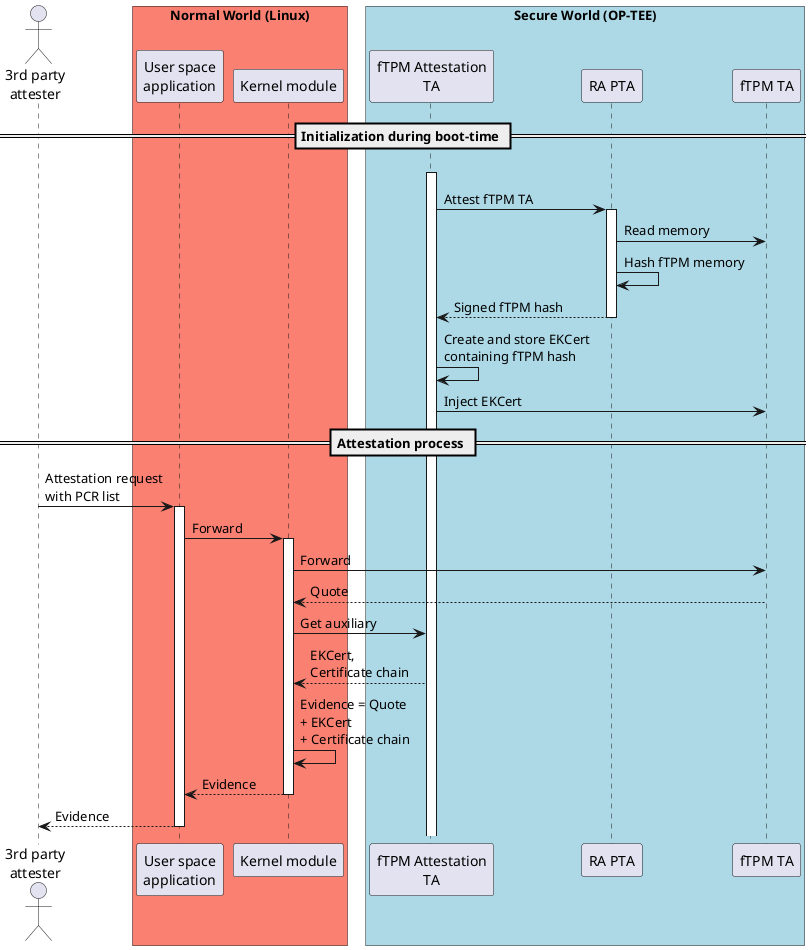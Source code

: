 @startuml sequence diagram



actor "3rd party\nattester"

== Initialization during boot-time ==

'activate "fTPM Attestation\nTA"
'?-> "fTPM Attestation\nTA": Triggered\nby OP-TEE
"fTPM Attestation\nTA" -[hidden]-> "fTPM Attestation\nTA" ++

"fTPM Attestation\nTA" -> "RA PTA" ++: Attest fTPM TA

"RA PTA" -> "fTPM TA": Read memory
"RA PTA" -> "RA PTA": Hash fTPM memory

"fTPM Attestation\nTA" <-- "RA PTA" --: Signed fTPM hash

"fTPM Attestation\nTA" -> "fTPM Attestation\nTA": Create and store EKCert\ncontaining fTPM hash
"fTPM Attestation\nTA" -> "fTPM TA": Inject EKCert


== Attestation process ==

"3rd party\nattester" -> "User space\napplication" ++: Attestation request\nwith PCR list
"User space\napplication" -> "Kernel module" ++: Forward

"Kernel module" -> "fTPM TA": Forward
"Kernel module" <-- "fTPM TA": Quote
"Kernel module" -> "fTPM Attestation\nTA": Get auxiliary
"Kernel module" <-- "fTPM Attestation\nTA": EKCert,\nCertificate chain
"Kernel module" -> "Kernel module": Evidence = Quote\n+ EKCert\n+ Certificate chain
"User space\napplication" <-- "Kernel module" --: Evidence
"3rd party\nattester" <-- "User space\napplication" --: Evidence


box "Normal World (Linux)" #Salmon
participant "User space\napplication"
participant "Kernel module"
end box

box "Secure World (OP-TEE)" #LightBlue
participant "fTPM Attestation\nTA"
participant "RA PTA"
participant "fTPM TA"
end box

@enduml
